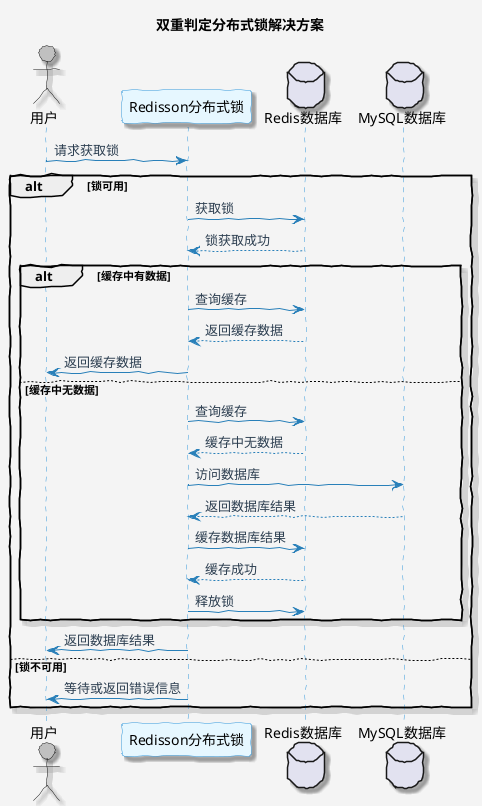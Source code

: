 @startuml
skinparam backgroundColor #F4F4F4
skinparam shadowing true
skinparam handwritten true
skinparam sequence {
    ActorBackgroundColor #C0C0C0
    LifeLineBackgroundColor #F0F0F0
    LifeLineBorderColor #3498DB
    ParticipantBorderColor #3498DB
    ParticipantBackgroundColor #E6F7FF
    ArrowColor #2980B9
    ArrowFontColor #2C3E50
    FontColor #2C3E50
    FontSize 12
}

actor User as "用户"
participant DistributedLock as "Redisson分布式锁"
database Redis as "Redis数据库"
database MySQL as "MySQL数据库"

title 双重判定分布式锁解决方案

' 用户请求阶段
User -> DistributedLock: 请求获取锁
alt 锁可用
    DistributedLock -> Redis: 获取锁
    Redis --> DistributedLock: 锁获取成功
    alt 缓存中有数据
        DistributedLock -> Redis: 查询缓存
        Redis --> DistributedLock: 返回缓存数据
        DistributedLock -> User: 返回缓存数据
    else 缓存中无数据
        DistributedLock -> Redis: 查询缓存
        Redis --> DistributedLock: 缓存中无数据
        DistributedLock -> MySQL: 访问数据库
        MySQL --> DistributedLock: 返回数据库结果
        DistributedLock -> Redis: 缓存数据库结果
        Redis --> DistributedLock: 缓存成功
        DistributedLock -> Redis: 释放锁
    end
    DistributedLock -> User: 返回数据库结果
else 锁不可用
    DistributedLock -> User: 等待或返回错误信息
end

@enduml
